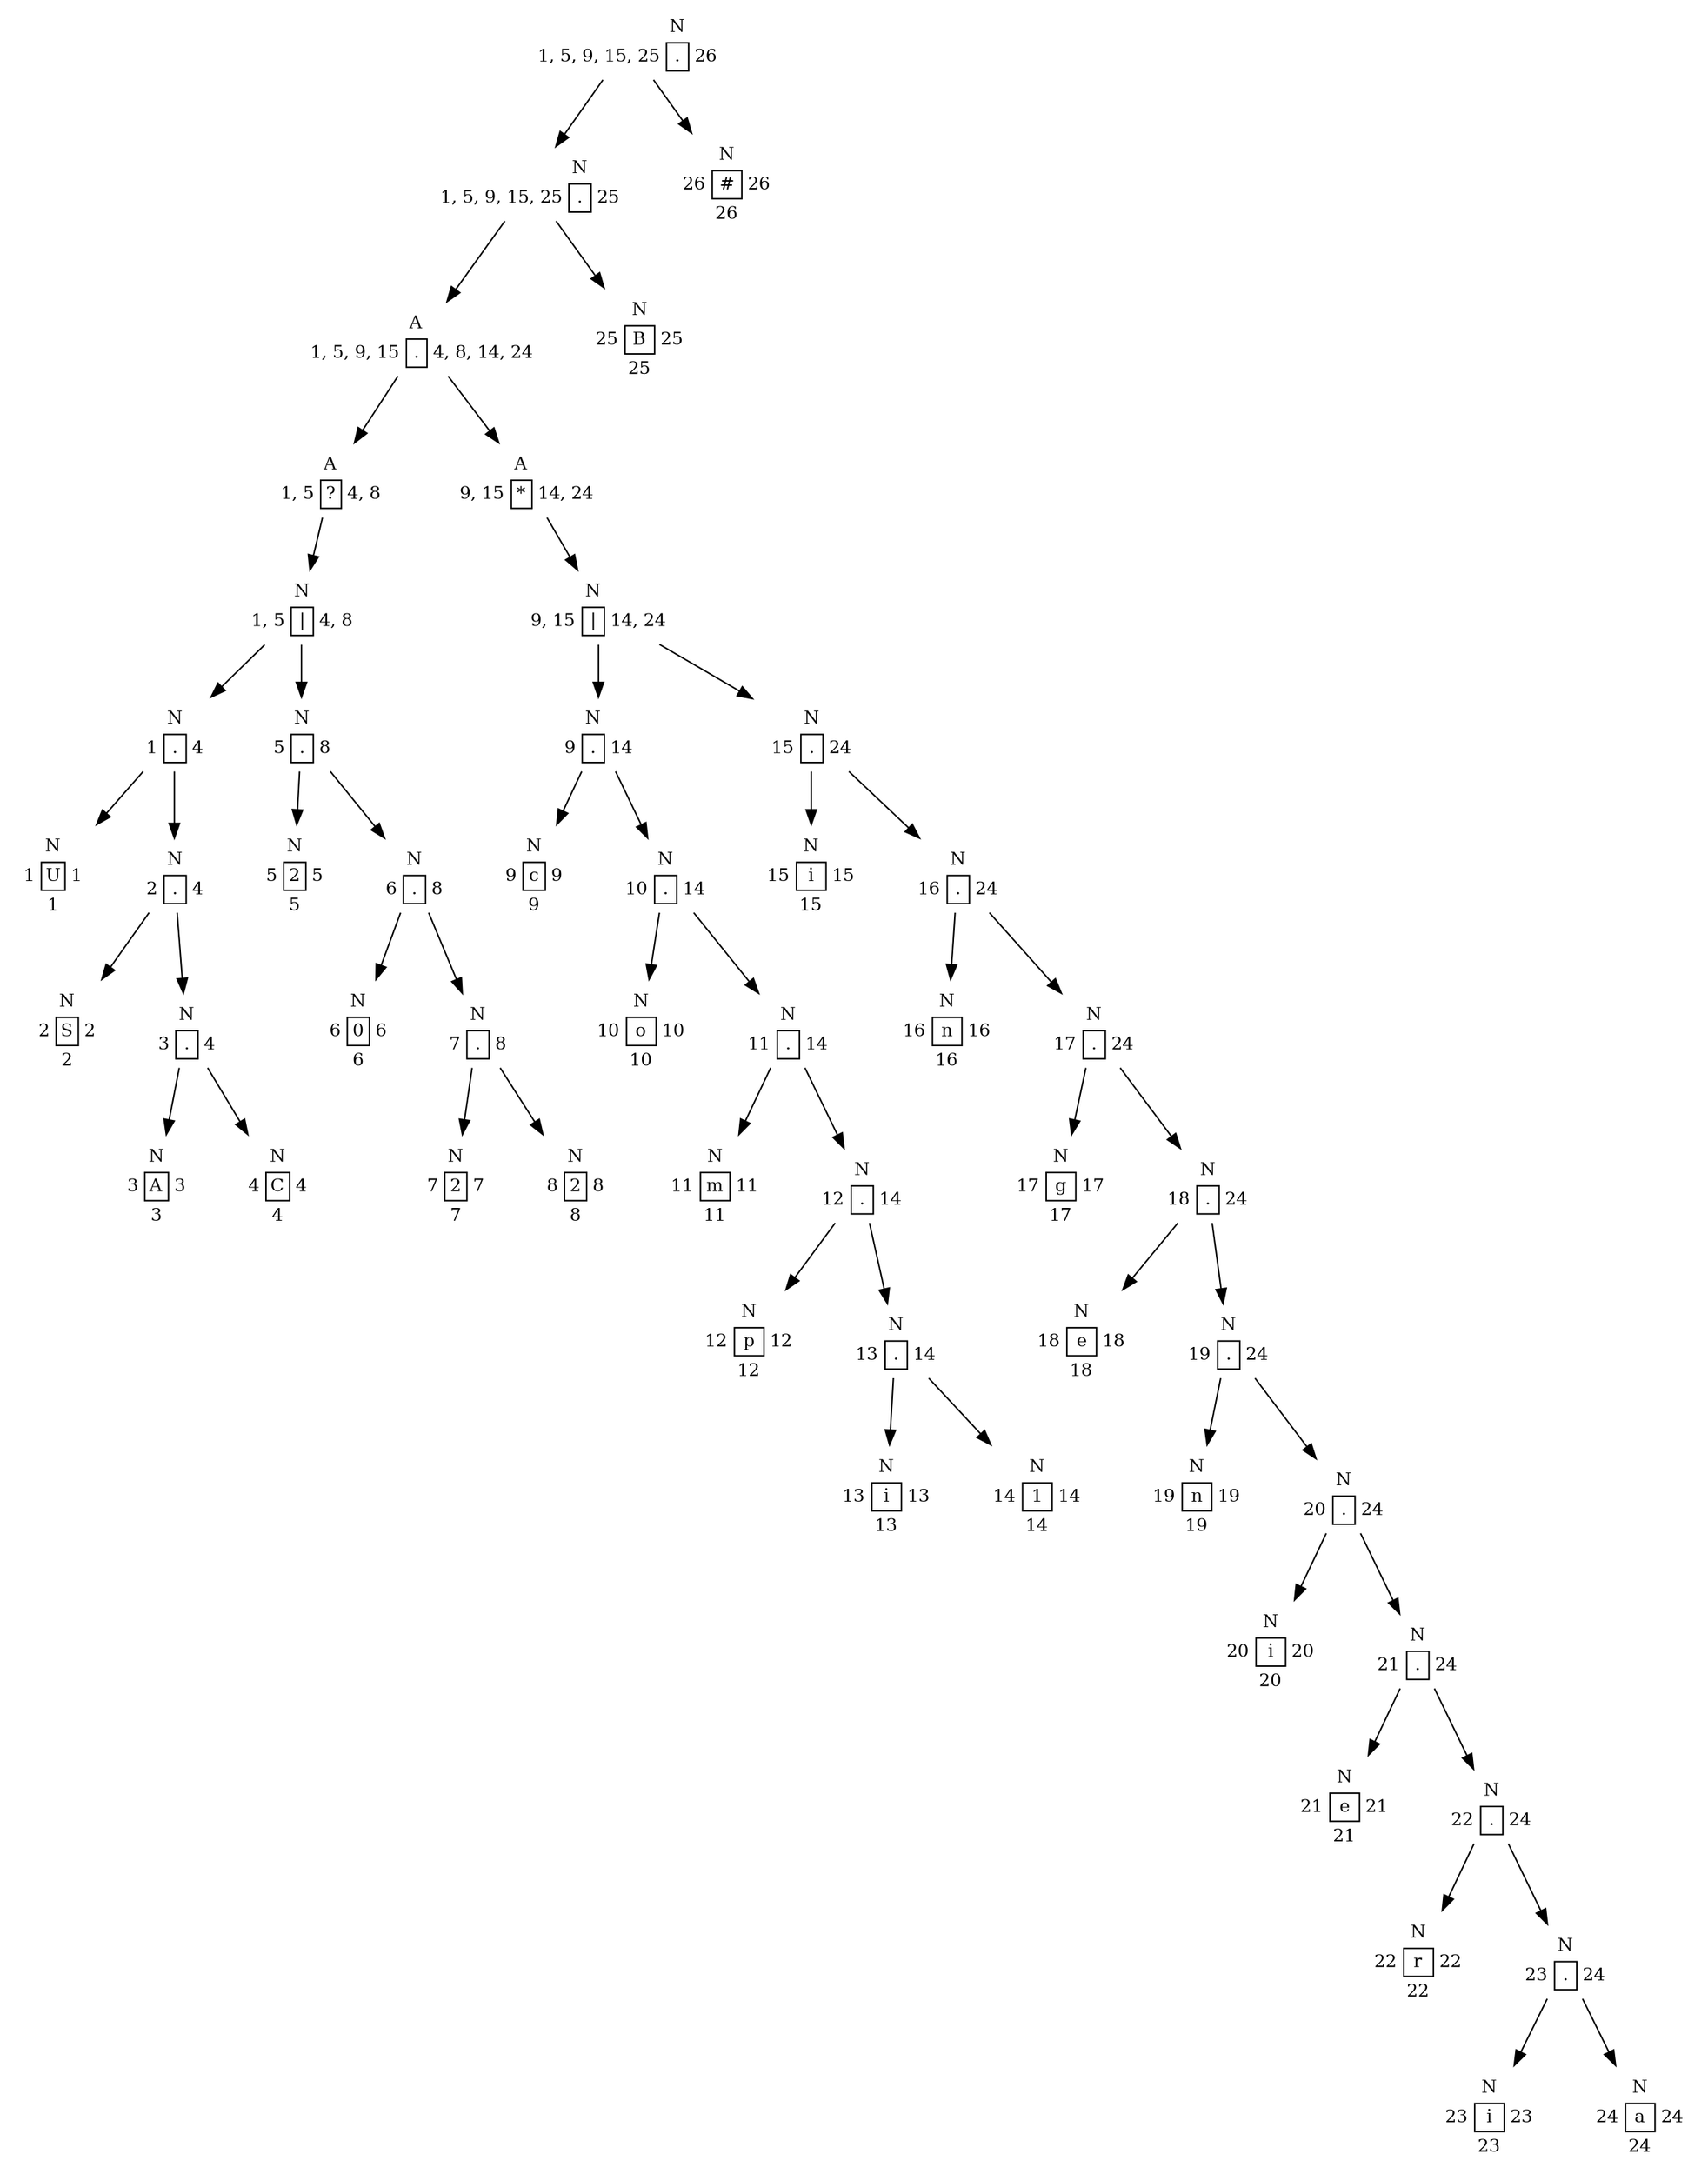 digraph G {tabla0[shape=plaintext,fontsize=12, label=<<TABLE BORDER="0.1"><TR><TD></TD><TD>N</TD><TD></TD></TR><TR> <TD>1</TD><TD BORDER="1">U</TD><TD>1</TD> </TR><TR> <TD></TD><TD>1</TD><TD></TD> </TR></TABLE>>];tabla2[shape=plaintext,fontsize=12, label=<<TABLE BORDER="0.1"><TR><TD></TD><TD>N</TD><TD></TD></TR><TR> <TD>2</TD><TD BORDER="1">S</TD><TD>2</TD> </TR><TR> <TD></TD><TD>2</TD><TD></TD> </TR></TABLE>>];tabla4[shape=plaintext,fontsize=12, label=<<TABLE BORDER="0.1"><TR><TD></TD><TD>N</TD><TD></TD></TR><TR> <TD>3</TD><TD BORDER="1">A</TD><TD>3</TD> </TR><TR> <TD></TD><TD>3</TD><TD></TD> </TR></TABLE>>];tabla6[shape=plaintext,fontsize=12, label=<<TABLE BORDER="0.1"><TR><TD></TD><TD>N</TD><TD></TD></TR><TR> <TD>4</TD><TD BORDER="1">C</TD><TD>4</TD> </TR><TR> <TD></TD><TD>4</TD><TD></TD> </TR></TABLE>>];tabla5[shape=plaintext,fontsize=12, label=<<TABLE BORDER="0.1"><TR><TD></TD><TD>N</TD><TD></TD></TR><TR> <TD>3</TD><TD BORDER="1">.</TD><TD>4</TD> </TR></TABLE>>];tabla5 -> tabla4;tabla5 -> tabla6;tabla3[shape=plaintext,fontsize=12, label=<<TABLE BORDER="0.1"><TR><TD></TD><TD>N</TD><TD></TD></TR><TR> <TD>2</TD><TD BORDER="1">.</TD><TD>4</TD> </TR></TABLE>>];tabla3 -> tabla2;tabla3 -> tabla5;tabla1[shape=plaintext,fontsize=12, label=<<TABLE BORDER="0.1"><TR><TD></TD><TD>N</TD><TD></TD></TR><TR> <TD>1</TD><TD BORDER="1">.</TD><TD>4</TD> </TR></TABLE>>];tabla1 -> tabla0;tabla1 -> tabla3;tabla8[shape=plaintext,fontsize=12, label=<<TABLE BORDER="0.1"><TR><TD></TD><TD>N</TD><TD></TD></TR><TR> <TD>5</TD><TD BORDER="1">2</TD><TD>5</TD> </TR><TR> <TD></TD><TD>5</TD><TD></TD> </TR></TABLE>>];tabla10[shape=plaintext,fontsize=12, label=<<TABLE BORDER="0.1"><TR><TD></TD><TD>N</TD><TD></TD></TR><TR> <TD>6</TD><TD BORDER="1">0</TD><TD>6</TD> </TR><TR> <TD></TD><TD>6</TD><TD></TD> </TR></TABLE>>];tabla12[shape=plaintext,fontsize=12, label=<<TABLE BORDER="0.1"><TR><TD></TD><TD>N</TD><TD></TD></TR><TR> <TD>7</TD><TD BORDER="1">2</TD><TD>7</TD> </TR><TR> <TD></TD><TD>7</TD><TD></TD> </TR></TABLE>>];tabla14[shape=plaintext,fontsize=12, label=<<TABLE BORDER="0.1"><TR><TD></TD><TD>N</TD><TD></TD></TR><TR> <TD>8</TD><TD BORDER="1">2</TD><TD>8</TD> </TR><TR> <TD></TD><TD>8</TD><TD></TD> </TR></TABLE>>];tabla13[shape=plaintext,fontsize=12, label=<<TABLE BORDER="0.1"><TR><TD></TD><TD>N</TD><TD></TD></TR><TR> <TD>7</TD><TD BORDER="1">.</TD><TD>8</TD> </TR></TABLE>>];tabla13 -> tabla12;tabla13 -> tabla14;tabla11[shape=plaintext,fontsize=12, label=<<TABLE BORDER="0.1"><TR><TD></TD><TD>N</TD><TD></TD></TR><TR> <TD>6</TD><TD BORDER="1">.</TD><TD>8</TD> </TR></TABLE>>];tabla11 -> tabla10;tabla11 -> tabla13;tabla9[shape=plaintext,fontsize=12, label=<<TABLE BORDER="0.1"><TR><TD></TD><TD>N</TD><TD></TD></TR><TR> <TD>5</TD><TD BORDER="1">.</TD><TD>8</TD> </TR></TABLE>>];tabla9 -> tabla8;tabla9 -> tabla11;tabla7[shape=plaintext,fontsize=12, label=<<TABLE BORDER="0.1"><TR><TD></TD><TD>N</TD><TD></TD></TR><TR> <TD>1, 5</TD><TD BORDER="1">|</TD><TD>4, 8</TD> </TR></TABLE>>];tabla7 -> tabla1;tabla7 -> tabla9;tabla15[shape=plaintext,fontsize=12, label=<<TABLE BORDER="0.1"><TR><TD></TD><TD>A</TD><TD></TD></TR><TR> <TD>1, 5</TD><TD BORDER="1">?</TD><TD>4, 8</TD> </TR></TABLE>>];tabla15 -> tabla7;tabla17[shape=plaintext,fontsize=12, label=<<TABLE BORDER="0.1"><TR><TD></TD><TD>N</TD><TD></TD></TR><TR> <TD>9</TD><TD BORDER="1">c</TD><TD>9</TD> </TR><TR> <TD></TD><TD>9</TD><TD></TD> </TR></TABLE>>];tabla19[shape=plaintext,fontsize=12, label=<<TABLE BORDER="0.1"><TR><TD></TD><TD>N</TD><TD></TD></TR><TR> <TD>10</TD><TD BORDER="1">o</TD><TD>10</TD> </TR><TR> <TD></TD><TD>10</TD><TD></TD> </TR></TABLE>>];tabla21[shape=plaintext,fontsize=12, label=<<TABLE BORDER="0.1"><TR><TD></TD><TD>N</TD><TD></TD></TR><TR> <TD>11</TD><TD BORDER="1">m</TD><TD>11</TD> </TR><TR> <TD></TD><TD>11</TD><TD></TD> </TR></TABLE>>];tabla23[shape=plaintext,fontsize=12, label=<<TABLE BORDER="0.1"><TR><TD></TD><TD>N</TD><TD></TD></TR><TR> <TD>12</TD><TD BORDER="1">p</TD><TD>12</TD> </TR><TR> <TD></TD><TD>12</TD><TD></TD> </TR></TABLE>>];tabla25[shape=plaintext,fontsize=12, label=<<TABLE BORDER="0.1"><TR><TD></TD><TD>N</TD><TD></TD></TR><TR> <TD>13</TD><TD BORDER="1">i</TD><TD>13</TD> </TR><TR> <TD></TD><TD>13</TD><TD></TD> </TR></TABLE>>];tabla27[shape=plaintext,fontsize=12, label=<<TABLE BORDER="0.1"><TR><TD></TD><TD>N</TD><TD></TD></TR><TR> <TD>14</TD><TD BORDER="1">1</TD><TD>14</TD> </TR><TR> <TD></TD><TD>14</TD><TD></TD> </TR></TABLE>>];tabla26[shape=plaintext,fontsize=12, label=<<TABLE BORDER="0.1"><TR><TD></TD><TD>N</TD><TD></TD></TR><TR> <TD>13</TD><TD BORDER="1">.</TD><TD>14</TD> </TR></TABLE>>];tabla26 -> tabla25;tabla26 -> tabla27;tabla24[shape=plaintext,fontsize=12, label=<<TABLE BORDER="0.1"><TR><TD></TD><TD>N</TD><TD></TD></TR><TR> <TD>12</TD><TD BORDER="1">.</TD><TD>14</TD> </TR></TABLE>>];tabla24 -> tabla23;tabla24 -> tabla26;tabla22[shape=plaintext,fontsize=12, label=<<TABLE BORDER="0.1"><TR><TD></TD><TD>N</TD><TD></TD></TR><TR> <TD>11</TD><TD BORDER="1">.</TD><TD>14</TD> </TR></TABLE>>];tabla22 -> tabla21;tabla22 -> tabla24;tabla20[shape=plaintext,fontsize=12, label=<<TABLE BORDER="0.1"><TR><TD></TD><TD>N</TD><TD></TD></TR><TR> <TD>10</TD><TD BORDER="1">.</TD><TD>14</TD> </TR></TABLE>>];tabla20 -> tabla19;tabla20 -> tabla22;tabla18[shape=plaintext,fontsize=12, label=<<TABLE BORDER="0.1"><TR><TD></TD><TD>N</TD><TD></TD></TR><TR> <TD>9</TD><TD BORDER="1">.</TD><TD>14</TD> </TR></TABLE>>];tabla18 -> tabla17;tabla18 -> tabla20;tabla29[shape=plaintext,fontsize=12, label=<<TABLE BORDER="0.1"><TR><TD></TD><TD>N</TD><TD></TD></TR><TR> <TD>15</TD><TD BORDER="1">i</TD><TD>15</TD> </TR><TR> <TD></TD><TD>15</TD><TD></TD> </TR></TABLE>>];tabla31[shape=plaintext,fontsize=12, label=<<TABLE BORDER="0.1"><TR><TD></TD><TD>N</TD><TD></TD></TR><TR> <TD>16</TD><TD BORDER="1">n</TD><TD>16</TD> </TR><TR> <TD></TD><TD>16</TD><TD></TD> </TR></TABLE>>];tabla33[shape=plaintext,fontsize=12, label=<<TABLE BORDER="0.1"><TR><TD></TD><TD>N</TD><TD></TD></TR><TR> <TD>17</TD><TD BORDER="1">g</TD><TD>17</TD> </TR><TR> <TD></TD><TD>17</TD><TD></TD> </TR></TABLE>>];tabla35[shape=plaintext,fontsize=12, label=<<TABLE BORDER="0.1"><TR><TD></TD><TD>N</TD><TD></TD></TR><TR> <TD>18</TD><TD BORDER="1">e</TD><TD>18</TD> </TR><TR> <TD></TD><TD>18</TD><TD></TD> </TR></TABLE>>];tabla37[shape=plaintext,fontsize=12, label=<<TABLE BORDER="0.1"><TR><TD></TD><TD>N</TD><TD></TD></TR><TR> <TD>19</TD><TD BORDER="1">n</TD><TD>19</TD> </TR><TR> <TD></TD><TD>19</TD><TD></TD> </TR></TABLE>>];tabla39[shape=plaintext,fontsize=12, label=<<TABLE BORDER="0.1"><TR><TD></TD><TD>N</TD><TD></TD></TR><TR> <TD>20</TD><TD BORDER="1">i</TD><TD>20</TD> </TR><TR> <TD></TD><TD>20</TD><TD></TD> </TR></TABLE>>];tabla41[shape=plaintext,fontsize=12, label=<<TABLE BORDER="0.1"><TR><TD></TD><TD>N</TD><TD></TD></TR><TR> <TD>21</TD><TD BORDER="1">e</TD><TD>21</TD> </TR><TR> <TD></TD><TD>21</TD><TD></TD> </TR></TABLE>>];tabla43[shape=plaintext,fontsize=12, label=<<TABLE BORDER="0.1"><TR><TD></TD><TD>N</TD><TD></TD></TR><TR> <TD>22</TD><TD BORDER="1">r</TD><TD>22</TD> </TR><TR> <TD></TD><TD>22</TD><TD></TD> </TR></TABLE>>];tabla45[shape=plaintext,fontsize=12, label=<<TABLE BORDER="0.1"><TR><TD></TD><TD>N</TD><TD></TD></TR><TR> <TD>23</TD><TD BORDER="1">i</TD><TD>23</TD> </TR><TR> <TD></TD><TD>23</TD><TD></TD> </TR></TABLE>>];tabla47[shape=plaintext,fontsize=12, label=<<TABLE BORDER="0.1"><TR><TD></TD><TD>N</TD><TD></TD></TR><TR> <TD>24</TD><TD BORDER="1">a</TD><TD>24</TD> </TR><TR> <TD></TD><TD>24</TD><TD></TD> </TR></TABLE>>];tabla46[shape=plaintext,fontsize=12, label=<<TABLE BORDER="0.1"><TR><TD></TD><TD>N</TD><TD></TD></TR><TR> <TD>23</TD><TD BORDER="1">.</TD><TD>24</TD> </TR></TABLE>>];tabla46 -> tabla45;tabla46 -> tabla47;tabla44[shape=plaintext,fontsize=12, label=<<TABLE BORDER="0.1"><TR><TD></TD><TD>N</TD><TD></TD></TR><TR> <TD>22</TD><TD BORDER="1">.</TD><TD>24</TD> </TR></TABLE>>];tabla44 -> tabla43;tabla44 -> tabla46;tabla42[shape=plaintext,fontsize=12, label=<<TABLE BORDER="0.1"><TR><TD></TD><TD>N</TD><TD></TD></TR><TR> <TD>21</TD><TD BORDER="1">.</TD><TD>24</TD> </TR></TABLE>>];tabla42 -> tabla41;tabla42 -> tabla44;tabla40[shape=plaintext,fontsize=12, label=<<TABLE BORDER="0.1"><TR><TD></TD><TD>N</TD><TD></TD></TR><TR> <TD>20</TD><TD BORDER="1">.</TD><TD>24</TD> </TR></TABLE>>];tabla40 -> tabla39;tabla40 -> tabla42;tabla38[shape=plaintext,fontsize=12, label=<<TABLE BORDER="0.1"><TR><TD></TD><TD>N</TD><TD></TD></TR><TR> <TD>19</TD><TD BORDER="1">.</TD><TD>24</TD> </TR></TABLE>>];tabla38 -> tabla37;tabla38 -> tabla40;tabla36[shape=plaintext,fontsize=12, label=<<TABLE BORDER="0.1"><TR><TD></TD><TD>N</TD><TD></TD></TR><TR> <TD>18</TD><TD BORDER="1">.</TD><TD>24</TD> </TR></TABLE>>];tabla36 -> tabla35;tabla36 -> tabla38;tabla34[shape=plaintext,fontsize=12, label=<<TABLE BORDER="0.1"><TR><TD></TD><TD>N</TD><TD></TD></TR><TR> <TD>17</TD><TD BORDER="1">.</TD><TD>24</TD> </TR></TABLE>>];tabla34 -> tabla33;tabla34 -> tabla36;tabla32[shape=plaintext,fontsize=12, label=<<TABLE BORDER="0.1"><TR><TD></TD><TD>N</TD><TD></TD></TR><TR> <TD>16</TD><TD BORDER="1">.</TD><TD>24</TD> </TR></TABLE>>];tabla32 -> tabla31;tabla32 -> tabla34;tabla30[shape=plaintext,fontsize=12, label=<<TABLE BORDER="0.1"><TR><TD></TD><TD>N</TD><TD></TD></TR><TR> <TD>15</TD><TD BORDER="1">.</TD><TD>24</TD> </TR></TABLE>>];tabla30 -> tabla29;tabla30 -> tabla32;tabla28[shape=plaintext,fontsize=12, label=<<TABLE BORDER="0.1"><TR><TD></TD><TD>N</TD><TD></TD></TR><TR> <TD>9, 15</TD><TD BORDER="1">|</TD><TD>14, 24</TD> </TR></TABLE>>];tabla28 -> tabla18;tabla28 -> tabla30;tabla48[shape=plaintext,fontsize=12, label=<<TABLE BORDER="0.1"><TR><TD></TD><TD>A</TD><TD></TD></TR><TR> <TD>9, 15</TD><TD BORDER="1">*</TD><TD>14, 24</TD> </TR></TABLE>>];tabla48 -> tabla28;tabla16[shape=plaintext,fontsize=12, label=<<TABLE BORDER="0.1"><TR><TD></TD><TD>A</TD><TD></TD></TR><TR> <TD>1, 5, 9, 15</TD><TD BORDER="1">.</TD><TD>4, 8, 14, 24</TD> </TR></TABLE>>];tabla16 -> tabla15;tabla16 -> tabla48;tabla50[shape=plaintext,fontsize=12, label=<<TABLE BORDER="0.1"><TR><TD></TD><TD>N</TD><TD></TD></TR><TR> <TD>25</TD><TD BORDER="1">B</TD><TD>25</TD> </TR><TR> <TD></TD><TD>25</TD><TD></TD> </TR></TABLE>>];tabla49[shape=plaintext,fontsize=12, label=<<TABLE BORDER="0.1"><TR><TD></TD><TD>N</TD><TD></TD></TR><TR> <TD>1, 5, 9, 15, 25</TD><TD BORDER="1">.</TD><TD>25</TD> </TR></TABLE>>];tabla49 -> tabla16;tabla49 -> tabla50;tabla52[shape=plaintext,fontsize=12, label=<<TABLE BORDER="0.1"><TR><TD></TD><TD>N</TD><TD></TD></TR><TR> <TD>26</TD><TD BORDER="1">#</TD><TD>26</TD> </TR><TR> <TD></TD><TD>26</TD><TD></TD> </TR></TABLE>>];tabla51[shape=plaintext,fontsize=12, label=<<TABLE BORDER="0.1"><TR><TD></TD><TD>N</TD><TD></TD></TR><TR> <TD>1, 5, 9, 15, 25</TD><TD BORDER="1">.</TD><TD>26</TD> </TR></TABLE>>];tabla51 -> tabla49;tabla51 -> tabla52;}